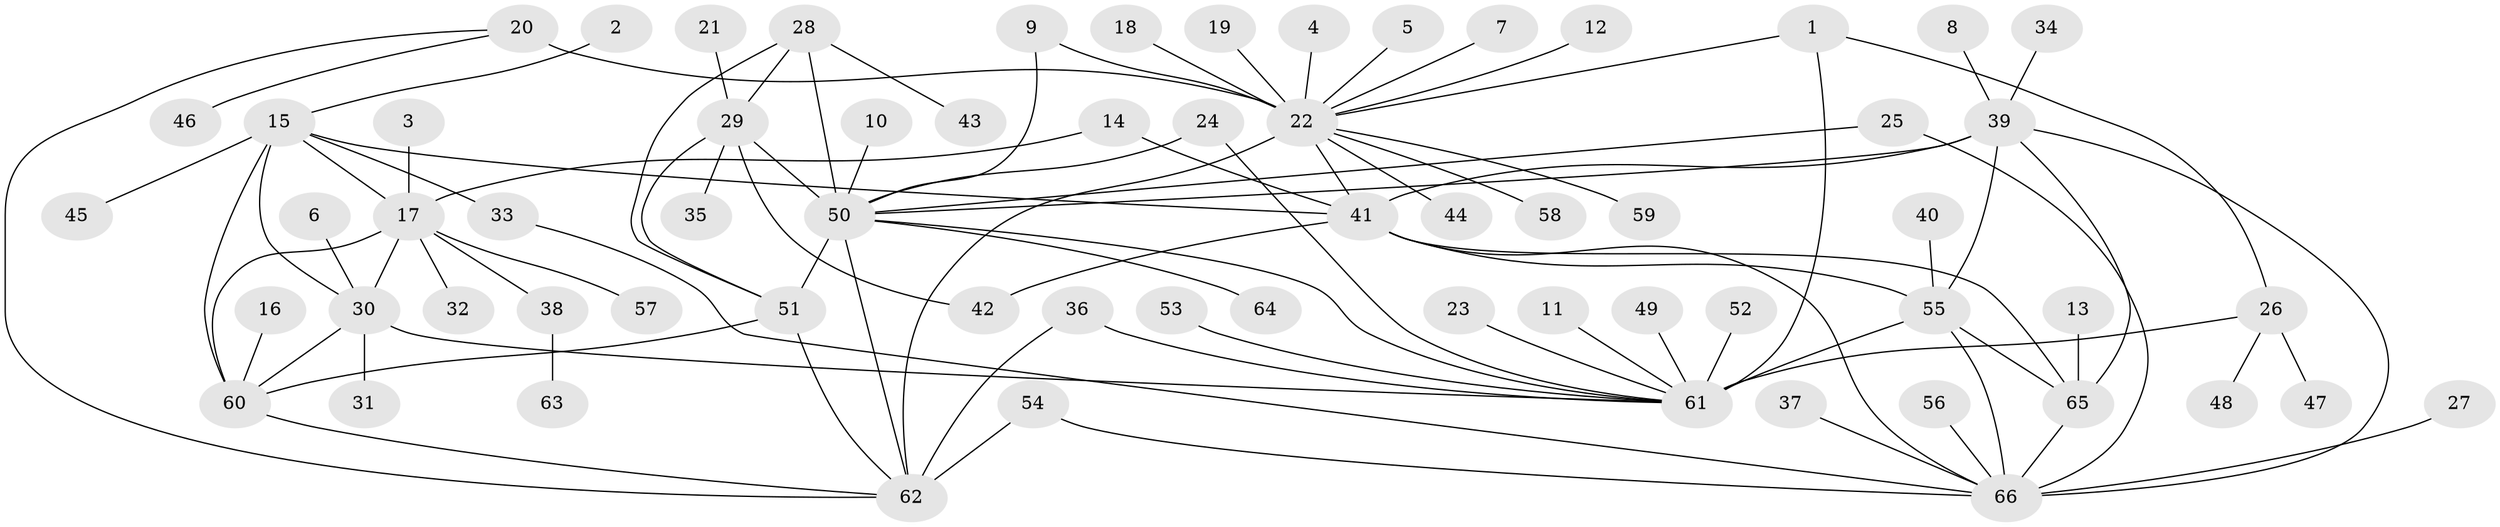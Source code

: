 // original degree distribution, {11: 0.022727272727272728, 7: 0.05303030303030303, 10: 0.022727272727272728, 12: 0.015151515151515152, 8: 0.05303030303030303, 5: 0.007575757575757576, 6: 0.015151515151515152, 9: 0.022727272727272728, 13: 0.015151515151515152, 3: 0.05303030303030303, 1: 0.5833333333333334, 2: 0.13636363636363635}
// Generated by graph-tools (version 1.1) at 2025/02/03/09/25 03:02:32]
// undirected, 66 vertices, 94 edges
graph export_dot {
graph [start="1"]
  node [color=gray90,style=filled];
  1;
  2;
  3;
  4;
  5;
  6;
  7;
  8;
  9;
  10;
  11;
  12;
  13;
  14;
  15;
  16;
  17;
  18;
  19;
  20;
  21;
  22;
  23;
  24;
  25;
  26;
  27;
  28;
  29;
  30;
  31;
  32;
  33;
  34;
  35;
  36;
  37;
  38;
  39;
  40;
  41;
  42;
  43;
  44;
  45;
  46;
  47;
  48;
  49;
  50;
  51;
  52;
  53;
  54;
  55;
  56;
  57;
  58;
  59;
  60;
  61;
  62;
  63;
  64;
  65;
  66;
  1 -- 22 [weight=1.0];
  1 -- 26 [weight=1.0];
  1 -- 61 [weight=4.0];
  2 -- 15 [weight=1.0];
  3 -- 17 [weight=1.0];
  4 -- 22 [weight=1.0];
  5 -- 22 [weight=1.0];
  6 -- 30 [weight=1.0];
  7 -- 22 [weight=1.0];
  8 -- 39 [weight=1.0];
  9 -- 22 [weight=1.0];
  9 -- 50 [weight=1.0];
  10 -- 50 [weight=1.0];
  11 -- 61 [weight=1.0];
  12 -- 22 [weight=1.0];
  13 -- 65 [weight=1.0];
  14 -- 17 [weight=1.0];
  14 -- 41 [weight=1.0];
  15 -- 17 [weight=1.0];
  15 -- 30 [weight=1.0];
  15 -- 33 [weight=1.0];
  15 -- 41 [weight=1.0];
  15 -- 45 [weight=1.0];
  15 -- 60 [weight=3.0];
  16 -- 60 [weight=1.0];
  17 -- 30 [weight=1.0];
  17 -- 32 [weight=1.0];
  17 -- 38 [weight=1.0];
  17 -- 57 [weight=1.0];
  17 -- 60 [weight=3.0];
  18 -- 22 [weight=1.0];
  19 -- 22 [weight=1.0];
  20 -- 22 [weight=4.0];
  20 -- 46 [weight=1.0];
  20 -- 62 [weight=1.0];
  21 -- 29 [weight=1.0];
  22 -- 41 [weight=2.0];
  22 -- 44 [weight=1.0];
  22 -- 58 [weight=1.0];
  22 -- 59 [weight=1.0];
  22 -- 62 [weight=4.0];
  23 -- 61 [weight=1.0];
  24 -- 50 [weight=1.0];
  24 -- 61 [weight=1.0];
  25 -- 50 [weight=1.0];
  25 -- 66 [weight=1.0];
  26 -- 47 [weight=1.0];
  26 -- 48 [weight=1.0];
  26 -- 61 [weight=4.0];
  27 -- 66 [weight=1.0];
  28 -- 29 [weight=2.0];
  28 -- 43 [weight=1.0];
  28 -- 50 [weight=2.0];
  28 -- 51 [weight=1.0];
  29 -- 35 [weight=1.0];
  29 -- 42 [weight=1.0];
  29 -- 50 [weight=4.0];
  29 -- 51 [weight=2.0];
  30 -- 31 [weight=1.0];
  30 -- 60 [weight=3.0];
  30 -- 61 [weight=1.0];
  33 -- 66 [weight=1.0];
  34 -- 39 [weight=1.0];
  36 -- 61 [weight=1.0];
  36 -- 62 [weight=1.0];
  37 -- 66 [weight=1.0];
  38 -- 63 [weight=1.0];
  39 -- 41 [weight=2.0];
  39 -- 50 [weight=1.0];
  39 -- 55 [weight=2.0];
  39 -- 65 [weight=2.0];
  39 -- 66 [weight=2.0];
  40 -- 55 [weight=1.0];
  41 -- 42 [weight=1.0];
  41 -- 55 [weight=1.0];
  41 -- 65 [weight=1.0];
  41 -- 66 [weight=1.0];
  49 -- 61 [weight=1.0];
  50 -- 51 [weight=2.0];
  50 -- 61 [weight=1.0];
  50 -- 62 [weight=2.0];
  50 -- 64 [weight=1.0];
  51 -- 60 [weight=1.0];
  51 -- 62 [weight=1.0];
  52 -- 61 [weight=1.0];
  53 -- 61 [weight=1.0];
  54 -- 62 [weight=1.0];
  54 -- 66 [weight=1.0];
  55 -- 61 [weight=1.0];
  55 -- 65 [weight=1.0];
  55 -- 66 [weight=1.0];
  56 -- 66 [weight=1.0];
  60 -- 62 [weight=1.0];
  65 -- 66 [weight=1.0];
}
